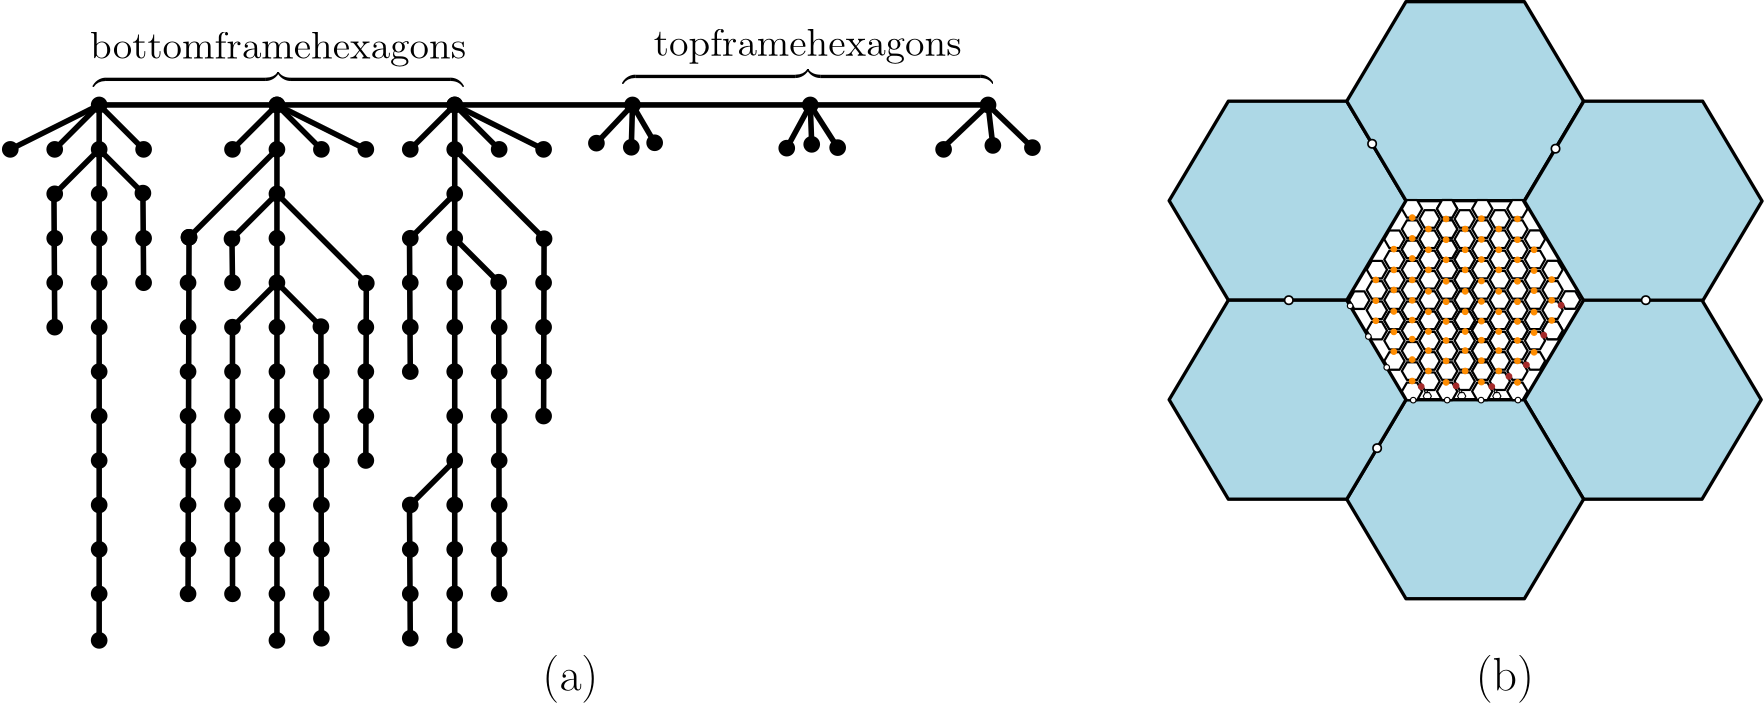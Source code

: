 <?xml version="1.0"?>
<!DOCTYPE ipe SYSTEM "ipe.dtd">
<ipe version="70107" creator="Ipe 7.2.2">
<info created="D:20160526140610" modified="D:20160618125744"/>
<ipestyle name="basic">
<symbol name="arrow/arc(spx)">
<path stroke="sym-stroke" fill="sym-stroke" pen="sym-pen">
0 0 m
-1 0.333 l
-1 -0.333 l
h
</path>
</symbol>
<symbol name="arrow/farc(spx)">
<path stroke="sym-stroke" fill="white" pen="sym-pen">
0 0 m
-1 0.333 l
-1 -0.333 l
h
</path>
</symbol>
<symbol name="arrow/ptarc(spx)">
<path stroke="sym-stroke" fill="sym-stroke" pen="sym-pen">
0 0 m
-1 0.333 l
-0.8 0 l
-1 -0.333 l
h
</path>
</symbol>
<symbol name="arrow/fptarc(spx)">
<path stroke="sym-stroke" fill="white" pen="sym-pen">
0 0 m
-1 0.333 l
-0.8 0 l
-1 -0.333 l
h
</path>
</symbol>
<symbol name="mark/circle(sx)" transformations="translations">
<path fill="sym-stroke">
0.6 0 0 0.6 0 0 e
0.4 0 0 0.4 0 0 e
</path>
</symbol>
<symbol name="mark/disk(sx)" transformations="translations">
<path fill="sym-stroke">
0.6 0 0 0.6 0 0 e
</path>
</symbol>
<symbol name="mark/fdisk(sfx)" transformations="translations">
<group>
<path fill="sym-fill">
0.5 0 0 0.5 0 0 e
</path>
<path fill="sym-stroke" fillrule="eofill">
0.6 0 0 0.6 0 0 e
0.4 0 0 0.4 0 0 e
</path>
</group>
</symbol>
<symbol name="mark/box(sx)" transformations="translations">
<path fill="sym-stroke" fillrule="eofill">
-0.6 -0.6 m
0.6 -0.6 l
0.6 0.6 l
-0.6 0.6 l
h
-0.4 -0.4 m
0.4 -0.4 l
0.4 0.4 l
-0.4 0.4 l
h
</path>
</symbol>
<symbol name="mark/square(sx)" transformations="translations">
<path fill="sym-stroke">
-0.6 -0.6 m
0.6 -0.6 l
0.6 0.6 l
-0.6 0.6 l
h
</path>
</symbol>
<symbol name="mark/fsquare(sfx)" transformations="translations">
<group>
<path fill="sym-fill">
-0.5 -0.5 m
0.5 -0.5 l
0.5 0.5 l
-0.5 0.5 l
h
</path>
<path fill="sym-stroke" fillrule="eofill">
-0.6 -0.6 m
0.6 -0.6 l
0.6 0.6 l
-0.6 0.6 l
h
-0.4 -0.4 m
0.4 -0.4 l
0.4 0.4 l
-0.4 0.4 l
h
</path>
</group>
</symbol>
<symbol name="mark/cross(sx)" transformations="translations">
<group>
<path fill="sym-stroke">
-0.43 -0.57 m
0.57 0.43 l
0.43 0.57 l
-0.57 -0.43 l
h
</path>
<path fill="sym-stroke">
-0.43 0.57 m
0.57 -0.43 l
0.43 -0.57 l
-0.57 0.43 l
h
</path>
</group>
</symbol>
<symbol name="arrow/fnormal(spx)">
<path stroke="sym-stroke" fill="white" pen="sym-pen">
0 0 m
-1 0.333 l
-1 -0.333 l
h
</path>
</symbol>
<symbol name="arrow/pointed(spx)">
<path stroke="sym-stroke" fill="sym-stroke" pen="sym-pen">
0 0 m
-1 0.333 l
-0.8 0 l
-1 -0.333 l
h
</path>
</symbol>
<symbol name="arrow/fpointed(spx)">
<path stroke="sym-stroke" fill="white" pen="sym-pen">
0 0 m
-1 0.333 l
-0.8 0 l
-1 -0.333 l
h
</path>
</symbol>
<symbol name="arrow/linear(spx)">
<path stroke="sym-stroke" pen="sym-pen">
-1 0.333 m
0 0 l
-1 -0.333 l
</path>
</symbol>
<symbol name="arrow/fdouble(spx)">
<path stroke="sym-stroke" fill="white" pen="sym-pen">
0 0 m
-1 0.333 l
-1 -0.333 l
h
-1 0 m
-2 0.333 l
-2 -0.333 l
h
</path>
</symbol>
<symbol name="arrow/double(spx)">
<path stroke="sym-stroke" fill="sym-stroke" pen="sym-pen">
0 0 m
-1 0.333 l
-1 -0.333 l
h
-1 0 m
-2 0.333 l
-2 -0.333 l
h
</path>
</symbol>
<pen name="heavier" value="0.8"/>
<pen name="fat" value="1.2"/>
<pen name="ultrafat" value="2"/>
<symbolsize name="large" value="5"/>
<symbolsize name="small" value="2"/>
<symbolsize name="tiny" value="1.1"/>
<arrowsize name="large" value="10"/>
<arrowsize name="small" value="5"/>
<arrowsize name="tiny" value="3"/>
<color name="red" value="1 0 0"/>
<color name="green" value="0 1 0"/>
<color name="blue" value="0 0 1"/>
<color name="yellow" value="1 1 0"/>
<color name="orange" value="1 0.647 0"/>
<color name="gold" value="1 0.843 0"/>
<color name="purple" value="0.627 0.125 0.941"/>
<color name="gray" value="0.745"/>
<color name="brown" value="0.647 0.165 0.165"/>
<color name="navy" value="0 0 0.502"/>
<color name="pink" value="1 0.753 0.796"/>
<color name="seagreen" value="0.18 0.545 0.341"/>
<color name="turquoise" value="0.251 0.878 0.816"/>
<color name="violet" value="0.933 0.51 0.933"/>
<color name="darkblue" value="0 0 0.545"/>
<color name="darkcyan" value="0 0.545 0.545"/>
<color name="darkgray" value="0.663"/>
<color name="darkgreen" value="0 0.392 0"/>
<color name="darkmagenta" value="0.545 0 0.545"/>
<color name="darkorange" value="1 0.549 0"/>
<color name="darkred" value="0.545 0 0"/>
<color name="lightblue" value="0.678 0.847 0.902"/>
<color name="lightcyan" value="0.878 1 1"/>
<color name="lightgray" value="0.827"/>
<color name="lightgreen" value="0.565 0.933 0.565"/>
<color name="lightyellow" value="1 1 0.878"/>
<dashstyle name="dashed" value="[4] 0"/>
<dashstyle name="dotted" value="[1 3] 0"/>
<dashstyle name="dash dotted" value="[4 2 1 2] 0"/>
<dashstyle name="dash dot dotted" value="[4 2 1 2 1 2] 0"/>
<textsize name="large" value="\large"/>
<textsize name="Large" value="\Large"/>
<textsize name="LARGE" value="\LARGE"/>
<textsize name="huge" value="\huge"/>
<textsize name="Huge" value="\Huge"/>
<textsize name="small" value="\small"/>
<textsize name="footnote" value="\footnotesize"/>
<textsize name="tiny" value="\tiny"/>
<textstyle name="center" begin="\begin{center}" end="\end{center}"/>
<textstyle name="itemize" begin="\begin{itemize}" end="\end{itemize}"/>
<textstyle name="item" begin="\begin{itemize}\item{}" end="\end{itemize}"/>
<gridsize name="4 pts" value="4"/>
<gridsize name="8 pts (~3 mm)" value="8"/>
<gridsize name="16 pts (~6 mm)" value="16"/>
<gridsize name="32 pts (~12 mm)" value="32"/>
<gridsize name="10 pts (~3.5 mm)" value="10"/>
<gridsize name="20 pts (~7 mm)" value="20"/>
<gridsize name="14 pts (~5 mm)" value="14"/>
<gridsize name="28 pts (~10 mm)" value="28"/>
<gridsize name="56 pts (~20 mm)" value="56"/>
<anglesize name="90 deg" value="90"/>
<anglesize name="60 deg" value="60"/>
<anglesize name="45 deg" value="45"/>
<anglesize name="30 deg" value="30"/>
<anglesize name="22.5 deg" value="22.5"/>
<opacity name="10%" value="0.1"/>
<opacity name="30%" value="0.3"/>
<opacity name="50%" value="0.5"/>
<opacity name="75%" value="0.75"/>
<tiling name="falling" angle="-60" step="4" width="1"/>
<tiling name="rising" angle="30" step="4" width="1"/>
</ipestyle>
<ipestyle name="bigpaper">
<layout paper="10000 6000" origin="0 0" frame="10000 6000"/>
<titlestyle pos="10 10" size="LARGE" color="title"  valign="baseline"/>
</ipestyle>
<page>
<layer name="alpha"/>
<view layers="alpha" active="alpha"/>
<path layer="alpha" stroke="black" pen="ultrafat">
4736 3392 m
5056 3392 l
</path>
<use name="mark/disk(sx)" pos="4736 3392" size="large" stroke="black"/>
<use name="mark/disk(sx)" pos="4800 3392" size="large" stroke="black"/>
<use name="mark/disk(sx)" pos="4864 3392" size="large" stroke="black"/>
<use name="mark/disk(sx)" pos="4928 3392" size="large" stroke="black"/>
<use name="mark/disk(sx)" pos="4992 3392" size="large" stroke="black"/>
<use name="mark/disk(sx)" pos="5056 3392" size="large" stroke="black"/>
<text matrix="1 0 0 1 -67.2682 -26.3824" transformations="translations" pos="4800 3424" stroke="black" type="label" width="135.477" height="22.028" depth="0" valign="baseline" size="huge">$\overbrace{\hspace{1.85in}}^{{\rm bottom frame hexagons}}$</text>
<text matrix="1 0 0 1 124.521 -25.3351" transformations="translations" pos="4800 3424" stroke="black" type="label" width="133.2" height="22.028" depth="0" valign="baseline" size="huge">$\overbrace{\hspace{1.85in}}^{{\rm top frame hexagons}}$</text>
<path stroke="black" pen="ultrafat">
4928 3392 m
4915.01 3378.24 l
</path>
<path stroke="black" pen="ultrafat">
4928 3392 m
4927.57 3376.76 l
</path>
<path stroke="black" pen="ultrafat">
4928 3392 m
4935.98 3378.38 l
</path>
<path stroke="black" pen="ultrafat">
4992 3392 m
4983.53 3376.44 l
</path>
<path stroke="black" pen="ultrafat">
4992 3392 m
4992.52 3377.81 l
</path>
<path stroke="black" pen="ultrafat">
4992 3392 m
5001.86 3376.63 l
</path>
<path stroke="black" pen="ultrafat">
5056 3392 m
5041.49 3378.21 l
5056 3392 l
5057.73 3377.42 l
</path>
<path stroke="black" pen="ultrafat">
5056 3392 m
5071.97 3376.63 l
</path>
<path stroke="black" pen="ultrafat">
4736 3392 m
4736 3199.24 l
</path>
<use name="mark/disk(sx)" pos="4736 3376" size="large" stroke="black"/>
<use name="mark/disk(sx)" pos="4736 3360" size="large" stroke="black"/>
<use name="mark/disk(sx)" pos="4736 3344" size="large" stroke="black"/>
<use name="mark/disk(sx)" pos="4736 3328" size="large" stroke="black"/>
<use name="mark/disk(sx)" pos="4736 3312" size="large" stroke="black"/>
<use name="mark/disk(sx)" pos="4736 3296" size="large" stroke="black"/>
<use name="mark/disk(sx)" pos="4736 3280" size="large" stroke="black"/>
<use name="mark/disk(sx)" pos="4736 3264" size="large" stroke="black"/>
<use name="mark/disk(sx)" pos="4736 3248" size="large" stroke="black"/>
<use name="mark/disk(sx)" pos="4736 3232" size="large" stroke="black"/>
<use name="mark/disk(sx)" pos="4736 3216" size="large" stroke="black"/>
<use name="mark/disk(sx)" pos="4736 3199.24" size="large" stroke="black"/>
<use matrix="1 0 0 1 64 0" name="mark/disk(sx)" pos="4736 3392" size="large" stroke="black"/>
<path matrix="1 0 0 1 64 0" stroke="black" pen="ultrafat">
4736 3392 m
4736 3199.24 l
</path>
<use matrix="1 0 0 1 64 0" name="mark/disk(sx)" pos="4736 3376" size="large" stroke="black"/>
<use matrix="1 0 0 1 64 0" name="mark/disk(sx)" pos="4736 3360" size="large" stroke="black"/>
<use matrix="1 0 0 1 64 0" name="mark/disk(sx)" pos="4736 3344" size="large" stroke="black"/>
<use matrix="1 0 0 1 64 0" name="mark/disk(sx)" pos="4736 3328" size="large" stroke="black"/>
<use matrix="1 0 0 1 64 0" name="mark/disk(sx)" pos="4736 3312" size="large" stroke="black"/>
<use matrix="1 0 0 1 64 0" name="mark/disk(sx)" pos="4736 3296" size="large" stroke="black"/>
<use matrix="1 0 0 1 64 0" name="mark/disk(sx)" pos="4736 3280" size="large" stroke="black"/>
<use matrix="1 0 0 1 64 0" name="mark/disk(sx)" pos="4736 3264" size="large" stroke="black"/>
<use matrix="1 0 0 1 64 0" name="mark/disk(sx)" pos="4736 3248" size="large" stroke="black"/>
<use matrix="1 0 0 1 64 0" name="mark/disk(sx)" pos="4736 3232" size="large" stroke="black"/>
<use matrix="1 0 0 1 64 0" name="mark/disk(sx)" pos="4736 3216" size="large" stroke="black"/>
<use matrix="1 0 0 1 64 0" name="mark/disk(sx)" pos="4736 3199.24" size="large" stroke="black"/>
<use matrix="1 0 0 1 128 0" name="mark/disk(sx)" pos="4736 3392" size="large" stroke="black"/>
<path matrix="1 0 0 1 128 0" stroke="black" pen="ultrafat">
4736 3392 m
4736 3199.24 l
</path>
<use matrix="1 0 0 1 128 0" name="mark/disk(sx)" pos="4736 3376" size="large" stroke="black"/>
<use matrix="1 0 0 1 128 0" name="mark/disk(sx)" pos="4736 3360" size="large" stroke="black"/>
<use matrix="1 0 0 1 128 0" name="mark/disk(sx)" pos="4736 3344" size="large" stroke="black"/>
<use matrix="1 0 0 1 128 0" name="mark/disk(sx)" pos="4736 3328" size="large" stroke="black"/>
<use matrix="1 0 0 1 128 0" name="mark/disk(sx)" pos="4736 3312" size="large" stroke="black"/>
<use matrix="1 0 0 1 128 0" name="mark/disk(sx)" pos="4736 3296" size="large" stroke="black"/>
<use matrix="1 0 0 1 128 0" name="mark/disk(sx)" pos="4736 3280" size="large" stroke="black"/>
<use matrix="1 0 0 1 128 0" name="mark/disk(sx)" pos="4736 3264" size="large" stroke="black"/>
<use matrix="1 0 0 1 128 0" name="mark/disk(sx)" pos="4736 3248" size="large" stroke="black"/>
<use matrix="1 0 0 1 128 0" name="mark/disk(sx)" pos="4736 3232" size="large" stroke="black"/>
<use matrix="1 0 0 1 128 0" name="mark/disk(sx)" pos="4736 3216" size="large" stroke="black"/>
<use matrix="1 0 0 1 128 0" name="mark/disk(sx)" pos="4736 3199.24" size="large" stroke="black"/>
<path stroke="black" pen="ultrafat">
4736 3376 m
4719.72 3359.72 l
</path>
<path stroke="black" pen="ultrafat">
4736 3376 m
4751.75 3360.25 l
</path>
<path stroke="black" pen="ultrafat">
4800 3376 m
4768.35 3344.35 l
</path>
<path stroke="black" pen="ultrafat">
4800 3360 m
4783.81 3343.81 l
</path>
<path stroke="black" pen="ultrafat">
4800 3360 m
4832.17 3327.83 l
</path>
<path stroke="black" pen="ultrafat">
4800 3328 m
4815.82 3312.18 l
</path>
<path stroke="black" pen="ultrafat">
4800 3328 m
4783.99 3311.99 l
</path>
<use name="mark/disk(sx)" pos="4915.01 3378.24" size="large" stroke="black"/>
<use name="mark/disk(sx)" pos="4927.57 3376.76" size="large" stroke="black"/>
<use name="mark/disk(sx)" pos="4935.98 3378.38" size="large" stroke="black"/>
<use name="mark/disk(sx)" pos="4983.53 3376.44" size="large" stroke="black"/>
<use name="mark/disk(sx)" pos="4992.52 3377.81" size="large" stroke="black"/>
<use name="mark/disk(sx)" pos="5001.86 3376.63" size="large" stroke="black"/>
<use name="mark/disk(sx)" pos="5040 3376" size="large" stroke="black"/>
<use name="mark/disk(sx)" pos="5057.73 3377.42" size="large" stroke="black"/>
<use name="mark/disk(sx)" pos="5071.97 3376.63" size="large" stroke="black"/>
<use name="mark/disk(sx)" pos="4832.17 3327.83" size="large" stroke="black"/>
<use name="mark/disk(sx)" pos="4783.81 3343.81" size="large" stroke="black"/>
<use name="mark/disk(sx)" pos="4768.35 3344.35" size="large" stroke="black"/>
<use name="mark/disk(sx)" pos="4783.99 3311.99" size="large" stroke="black"/>
<use name="mark/disk(sx)" pos="4815.82 3312.18" size="large" stroke="black"/>
<use name="mark/disk(sx)" pos="4751.75 3360.25" size="large" stroke="black"/>
<use name="mark/disk(sx)" pos="4720 3360" size="large" stroke="black"/>
<use name="mark/disk(sx)" pos="4768.35 3344.35" size="large" stroke="black"/>
<path stroke="black" pen="ultrafat">
4768.35 3344.35 m
4768 3216 l
</path>
<path stroke="black" pen="ultrafat">
4783.81 3343.81 m
4784 3328 l
</path>
<path stroke="black" pen="ultrafat">
4783.99 3311.99 m
4784 3216 l
</path>
<path stroke="black" pen="ultrafat">
4815.82 3312.18 m
4816 3200 l
</path>
<path stroke="black" pen="ultrafat">
4832.17 3327.83 m
4832 3264 l
</path>
<path stroke="black" pen="ultrafat">
4719.72 3359.72 m
4720 3312 l
</path>
<path stroke="black" pen="ultrafat">
4751.75 3360.25 m
4752 3328 l
</path>
<use name="mark/disk(sx)" pos="4720 3312" size="large" stroke="black"/>
<use name="mark/disk(sx)" pos="4720 3328" size="large" stroke="black"/>
<use name="mark/disk(sx)" pos="4720 3344" size="large" stroke="black"/>
<use name="mark/disk(sx)" pos="4752 3344" size="large" stroke="black"/>
<use name="mark/disk(sx)" pos="4752 3328" size="large" stroke="black"/>
<use name="mark/disk(sx)" pos="4768 3328" size="large" stroke="black"/>
<use name="mark/disk(sx)" pos="4768 3312" size="large" stroke="black"/>
<use name="mark/disk(sx)" pos="4768 3296" size="large" stroke="black"/>
<use name="mark/disk(sx)" pos="4768 3264" size="large" stroke="black"/>
<use name="mark/disk(sx)" pos="4768 3280" size="large" stroke="black"/>
<use name="mark/disk(sx)" pos="4768 3248" size="large" stroke="black"/>
<use name="mark/disk(sx)" pos="4768 3232" size="large" stroke="black"/>
<use name="mark/disk(sx)" pos="4768 3216" size="large" stroke="black"/>
<use name="mark/disk(sx)" pos="4816 3200" size="large" stroke="black"/>
<use name="mark/disk(sx)" pos="4816 3216" size="large" stroke="black"/>
<use name="mark/disk(sx)" pos="4816 3232" size="large" stroke="black"/>
<use name="mark/disk(sx)" pos="4816 3248" size="large" stroke="black"/>
<use name="mark/disk(sx)" pos="4816 3264" size="large" stroke="black"/>
<use name="mark/disk(sx)" pos="4816 3280" size="large" stroke="black"/>
<use name="mark/disk(sx)" pos="4816 3296" size="large" stroke="black"/>
<use name="mark/disk(sx)" pos="4784 3296" size="large" stroke="black"/>
<use name="mark/disk(sx)" pos="4784 3280" size="large" stroke="black"/>
<use name="mark/disk(sx)" pos="4784 3264" size="large" stroke="black"/>
<use name="mark/disk(sx)" pos="4784 3232" size="large" stroke="black"/>
<use name="mark/disk(sx)" pos="4784 3328" size="large" stroke="black"/>
<use name="mark/disk(sx)" pos="4832 3264" size="large" stroke="black"/>
<use name="mark/disk(sx)" pos="4832 3280" size="large" stroke="black"/>
<use name="mark/disk(sx)" pos="4832 3296" size="large" stroke="black"/>
<use name="mark/disk(sx)" pos="4832 3312" size="large" stroke="black"/>
<use name="mark/disk(sx)" pos="4784 3248" size="large" stroke="black"/>
<use name="mark/disk(sx)" pos="4784 3216" size="large" stroke="black"/>
<group matrix="1.29457 0 0 1.25625 5054.32 2735.26">
<path matrix="0.751266 0 0 0.751266 -29.5519 161.025" stroke="black" fill="lightblue" pen="fat">
195.756 445 m
173.842 482.957 l
130.012 482.957 l
108.098 445 l
130.012 407.043 l
173.842 407.043 l
h
</path>
<path matrix="0.751266 0 0 0.751266 19.8393 189.541" stroke="black" fill="lightblue" pen="fat">
195.756 445 m
173.842 482.957 l
130.012 482.957 l
108.098 445 l
130.012 407.043 l
173.842 407.043 l
h
</path>
<path matrix="0.753975 0 0 0.753975 68.9377 159.717" stroke="black" fill="lightblue" pen="fat">
195.756 445 m
173.842 482.957 l
130.012 482.957 l
108.098 445 l
130.012 407.043 l
173.842 407.043 l
h
</path>
<path matrix="0.751266 0 0 0.751266 69.2306 103.993" stroke="black" fill="lightblue" pen="fat">
195.756 445 m
173.842 482.957 l
130.012 482.957 l
108.098 445 l
130.012 407.043 l
173.842 407.043 l
h
</path>
<path matrix="0.751266 0 0 0.751266 19.8393 75.4777" stroke="black" fill="lightblue" pen="fat">
195.756 445 m
173.842 482.957 l
130.012 482.957 l
108.098 445 l
130.012 407.043 l
173.842 407.043 l
h
</path>
<path matrix="0.751266 0 0 0.751266 -29.5519 103.993" stroke="black" fill="lightblue" pen="fat">
195.756 445 m
173.842 482.957 l
130.012 482.957 l
108.098 445 l
130.012 407.043 l
173.842 407.043 l
h
</path>
</group>
<path matrix="0.0833786 0 0 0.0833786 5176.98 3284.62" stroke="black" fill="white" pen="heavier">
195.756 445 m
173.842 482.957 l
130.012 482.957 l
108.098 445 l
130.012 407.043 l
173.842 407.043 l
h
</path>
<path matrix="0.0833786 0 0 0.0833786 5183.31 3288.28" stroke="black" fill="white" pen="heavier">
195.756 445 m
173.842 482.957 l
130.012 482.957 l
108.098 445 l
130.012 407.043 l
173.842 407.043 l
h
</path>
<path matrix="0.0833786 0 0 0.0833786 5183.31 3280.98" stroke="black" fill="white" pen="heavier">
195.756 445 m
173.842 482.957 l
130.012 482.957 l
108.098 445 l
130.012 407.043 l
173.842 407.043 l
h
</path>
<path matrix="0.0833786 0 0 0.0833786 5183.31 3295.59" stroke="black" fill="white" pen="heavier">
195.756 445 m
173.842 482.957 l
130.012 482.957 l
108.098 445 l
130.012 407.043 l
173.842 407.043 l
h
</path>
<path matrix="0.0833786 0 0 0.0833786 5189.63 3284.63" stroke="black" fill="white" pen="heavier">
195.756 445 m
173.842 482.957 l
130.012 482.957 l
108.098 445 l
130.012 407.043 l
173.842 407.043 l
h
</path>
<path matrix="0.0833786 0 0 0.0833786 5189.63 3277.33" stroke="black" fill="white" pen="heavier">
195.756 445 m
173.842 482.957 l
130.012 482.957 l
108.098 445 l
130.012 407.043 l
173.842 407.043 l
h
</path>
<path matrix="0.0833786 0 0 0.0833786 5189.63 3299.24" stroke="black" fill="white" pen="heavier">
195.756 445 m
173.842 482.957 l
130.012 482.957 l
108.098 445 l
130.012 407.043 l
173.842 407.043 l
h
</path>
<path matrix="0.0833786 0 0 0.0833786 5189.63 3291.94" stroke="black" fill="white" pen="heavier">
195.756 445 m
173.842 482.957 l
130.012 482.957 l
108.098 445 l
130.012 407.043 l
173.842 407.043 l
h
</path>
<path matrix="0.0833786 0 0 0.0833786 5195.95 3288.28" stroke="black" fill="white" pen="heavier">
195.756 445 m
173.842 482.957 l
130.012 482.957 l
108.098 445 l
130.012 407.043 l
173.842 407.043 l
h
</path>
<path matrix="0.0833786 0 0 0.0833786 5195.95 3280.98" stroke="black" fill="white" pen="heavier">
195.756 445 m
173.842 482.957 l
130.012 482.957 l
108.098 445 l
130.012 407.043 l
173.842 407.043 l
h
</path>
<path matrix="0.0833786 0 0 0.0833786 5195.95 3302.89" stroke="black" fill="white" pen="heavier">
195.756 445 m
173.842 482.957 l
130.012 482.957 l
108.098 445 l
130.012 407.043 l
173.842 407.043 l
h
</path>
<path matrix="0.0833786 0 0 0.0833786 5195.95 3295.59" stroke="black" fill="white" pen="heavier">
195.756 445 m
173.842 482.957 l
130.012 482.957 l
108.098 445 l
130.012 407.043 l
173.842 407.043 l
h
</path>
<path matrix="0.0833786 0 0 0.0833786 5202.29 3291.95" stroke="black" fill="white" pen="heavier">
195.756 445 m
173.842 482.957 l
130.012 482.957 l
108.098 445 l
130.012 407.043 l
173.842 407.043 l
h
</path>
<path matrix="0.0833786 0 0 0.0833786 5202.29 3284.65" stroke="black" fill="white" pen="heavier">
195.756 445 m
173.842 482.957 l
130.012 482.957 l
108.098 445 l
130.012 407.043 l
173.842 407.043 l
h
</path>
<path matrix="0.0833786 0 0 0.0833786 5202.29 3299.25" stroke="black" fill="white" pen="heavier">
195.756 445 m
173.842 482.957 l
130.012 482.957 l
108.098 445 l
130.012 407.043 l
173.842 407.043 l
h
</path>
<path matrix="0.0833786 0 0 0.0833786 5202.29 3277.35" stroke="black" fill="white" pen="heavier">
195.756 445 m
173.842 482.957 l
130.012 482.957 l
108.098 445 l
130.012 407.043 l
173.842 407.043 l
h
</path>
<path matrix="0.0833786 0 0 0.0833786 5208.61 3288.3" stroke="black" fill="white" pen="heavier">
195.756 445 m
173.842 482.957 l
130.012 482.957 l
108.098 445 l
130.012 407.043 l
173.842 407.043 l
h
</path>
<path matrix="0.0833786 0 0 0.0833786 5208.61 3281" stroke="black" fill="white" pen="heavier">
195.756 445 m
173.842 482.957 l
130.012 482.957 l
108.098 445 l
130.012 407.043 l
173.842 407.043 l
h
</path>
<path matrix="0.0833786 0 0 0.0833786 5208.61 3302.9" stroke="black" fill="white" pen="heavier">
195.756 445 m
173.842 482.957 l
130.012 482.957 l
108.098 445 l
130.012 407.043 l
173.842 407.043 l
h
</path>
<path matrix="0.0833786 0 0 0.0833786 5208.61 3295.6" stroke="black" fill="white" pen="heavier">
195.756 445 m
173.842 482.957 l
130.012 482.957 l
108.098 445 l
130.012 407.043 l
173.842 407.043 l
h
</path>
<path matrix="0.0833786 0 0 0.0833786 5214.93 3291.95" stroke="black" fill="white" pen="heavier">
195.756 445 m
173.842 482.957 l
130.012 482.957 l
108.098 445 l
130.012 407.043 l
173.842 407.043 l
h
</path>
<path matrix="0.0833786 0 0 0.0833786 5214.93 3284.65" stroke="black" fill="white" pen="heavier">
195.756 445 m
173.842 482.957 l
130.012 482.957 l
108.098 445 l
130.012 407.043 l
173.842 407.043 l
h
</path>
<path matrix="0.0833786 0 0 0.0833786 5214.93 3299.25" stroke="black" fill="white" pen="heavier">
195.756 445 m
173.842 482.957 l
130.012 482.957 l
108.098 445 l
130.012 407.043 l
173.842 407.043 l
h
</path>
<path matrix="0.0833786 0 0 0.0833786 5214.93 3277.35" stroke="black" fill="white" pen="heavier">
195.756 445 m
173.842 482.957 l
130.012 482.957 l
108.098 445 l
130.012 407.043 l
173.842 407.043 l
h
</path>
<path matrix="0.0833787 0 0 0.0833787 5214.93 3284.65" stroke="black" fill="white" pen="heavier">
195.756 445 m
173.842 482.957 l
130.012 482.957 l
108.098 445 l
130.012 407.043 l
173.842 407.043 l
h
</path>
<path matrix="0.0833787 0 0 0.0833787 5214.93 3277.35" stroke="black" fill="white" pen="heavier">
195.756 445 m
173.842 482.957 l
130.012 482.957 l
108.098 445 l
130.012 407.043 l
173.842 407.043 l
h
</path>
<path matrix="0.0833787 0 0 0.0833787 5214.93 3299.25" stroke="black" fill="white" pen="heavier">
195.756 445 m
173.842 482.957 l
130.012 482.957 l
108.098 445 l
130.012 407.043 l
173.842 407.043 l
h
</path>
<path matrix="0.0833787 0 0 0.0833787 5214.93 3291.95" stroke="black" fill="white" pen="heavier">
195.756 445 m
173.842 482.957 l
130.012 482.957 l
108.098 445 l
130.012 407.043 l
173.842 407.043 l
h
</path>
<path matrix="0.0833787 0 0 0.0833787 5221.25 3288.3" stroke="black" fill="white" pen="heavier">
195.756 445 m
173.842 482.957 l
130.012 482.957 l
108.098 445 l
130.012 407.043 l
173.842 407.043 l
h
</path>
<path matrix="0.0833787 0 0 0.0833787 5221.25 3281" stroke="black" fill="white" pen="heavier">
195.756 445 m
173.842 482.957 l
130.012 482.957 l
108.098 445 l
130.012 407.043 l
173.842 407.043 l
h
</path>
<path matrix="0.0833787 0 0 0.0833787 5221.25 3295.6" stroke="black" fill="white" pen="heavier">
195.756 445 m
173.842 482.957 l
130.012 482.957 l
108.098 445 l
130.012 407.043 l
173.842 407.043 l
h
</path>
<path matrix="0.0833787 0 0 0.0833787 5221.25 3273.69" stroke="black" fill="white" pen="heavier">
195.756 445 m
173.842 482.957 l
130.012 482.957 l
108.098 445 l
130.012 407.043 l
173.842 407.043 l
h
</path>
<path matrix="0.0833787 0 0 0.0833787 5227.59 3284.66" stroke="black" fill="white" pen="heavier">
195.756 445 m
173.842 482.957 l
130.012 482.957 l
108.098 445 l
130.012 407.043 l
173.842 407.043 l
h
</path>
<path matrix="0.0833787 0 0 0.0833787 5227.59 3277.36" stroke="black" fill="white" pen="heavier">
195.756 445 m
173.842 482.957 l
130.012 482.957 l
108.098 445 l
130.012 407.043 l
173.842 407.043 l
h
</path>
<path matrix="0.0833787 0 0 0.0833787 5227.59 3299.26" stroke="black" fill="white" pen="heavier">
195.756 445 m
173.842 482.957 l
130.012 482.957 l
108.098 445 l
130.012 407.043 l
173.842 407.043 l
h
</path>
<path matrix="0.0833787 0 0 0.0833787 5227.59 3291.96" stroke="black" fill="white" pen="heavier">
195.756 445 m
173.842 482.957 l
130.012 482.957 l
108.098 445 l
130.012 407.043 l
173.842 407.043 l
h
</path>
<path matrix="0.0833787 0 0 0.0833787 5233.91 3281.01" stroke="black" fill="white" pen="heavier">
195.756 445 m
173.842 482.957 l
130.012 482.957 l
108.098 445 l
130.012 407.043 l
173.842 407.043 l
h
</path>
<path matrix="0.0833787 0 0 0.0833787 5233.91 3273.71" stroke="black" fill="white" pen="heavier">
195.756 445 m
173.842 482.957 l
130.012 482.957 l
108.098 445 l
130.012 407.043 l
173.842 407.043 l
h
</path>
<path matrix="0.0833787 0 0 0.0833787 5233.91 3295.61" stroke="black" fill="white" pen="heavier">
195.756 445 m
173.842 482.957 l
130.012 482.957 l
108.098 445 l
130.012 407.043 l
173.842 407.043 l
h
</path>
<path matrix="0.0833787 0 0 0.0833787 5233.91 3288.31" stroke="black" fill="white" pen="heavier">
195.756 445 m
173.842 482.957 l
130.012 482.957 l
108.098 445 l
130.012 407.043 l
173.842 407.043 l
h
</path>
<path matrix="0.0833787 0 0 0.0833787 5240.23 3284.66" stroke="black" fill="white" pen="heavier">
195.756 445 m
173.842 482.957 l
130.012 482.957 l
108.098 445 l
130.012 407.043 l
173.842 407.043 l
h
</path>
<path matrix="0.0833787 0 0 0.0833787 5240.23 3277.36" stroke="black" fill="white" pen="heavier">
195.756 445 m
173.842 482.957 l
130.012 482.957 l
108.098 445 l
130.012 407.043 l
173.842 407.043 l
h
</path>
<path matrix="0.0833787 0 0 0.0833787 5240.23 3299.26" stroke="black" fill="white" pen="heavier">
195.756 445 m
173.842 482.957 l
130.012 482.957 l
108.098 445 l
130.012 407.043 l
173.842 407.043 l
h
</path>
<path matrix="0.0833787 0 0 0.0833787 5240.23 3291.96" stroke="black" fill="white" pen="heavier">
195.756 445 m
173.842 482.957 l
130.012 482.957 l
108.098 445 l
130.012 407.043 l
173.842 407.043 l
h
</path>
<path matrix="0.0833787 0 0 0.0833787 5246.56 3288.32" stroke="black" fill="white" pen="heavier">
195.756 445 m
173.842 482.957 l
130.012 482.957 l
108.098 445 l
130.012 407.043 l
173.842 407.043 l
h
</path>
<path matrix="0.0833787 0 0 0.0833787 5246.56 3281.02" stroke="black" fill="white" pen="heavier">
195.756 445 m
173.842 482.957 l
130.012 482.957 l
108.098 445 l
130.012 407.043 l
173.842 407.043 l
h
</path>
<path matrix="0.0833787 0 0 0.0833787 5246.56 3295.62" stroke="black" fill="white" pen="heavier">
195.756 445 m
173.842 482.957 l
130.012 482.957 l
108.098 445 l
130.012 407.043 l
173.842 407.043 l
h
</path>
<path matrix="0.0833787 0 0 0.0833787 5246.56 3273.72" stroke="black" fill="white" pen="heavier">
195.756 445 m
173.842 482.957 l
130.012 482.957 l
108.098 445 l
130.012 407.043 l
173.842 407.043 l
h
</path>
<path matrix="0.0833787 0 0 0.0833787 5252.89 3284.67" stroke="black" fill="white" pen="heavier">
195.756 445 m
173.842 482.957 l
130.012 482.957 l
108.098 445 l
130.012 407.043 l
173.842 407.043 l
h
</path>
<path matrix="0.0833787 0 0 0.0833787 5183.3 3273.67" stroke="black" fill="white" pen="heavier">
195.756 445 m
173.842 482.957 l
130.012 482.957 l
108.098 445 l
130.012 407.043 l
173.842 407.043 l
h
</path>
<path matrix="0.0833787 0 0 0.0833787 5189.63 3262.73" stroke="black" fill="white" pen="heavier">
195.756 445 m
173.842 482.957 l
130.012 482.957 l
108.098 445 l
130.012 407.043 l
173.842 407.043 l
h
</path>
<path matrix="0.0833787 0 0 0.0833787 5189.63 3277.33" stroke="black" fill="white" pen="heavier">
195.756 445 m
173.842 482.957 l
130.012 482.957 l
108.098 445 l
130.012 407.043 l
173.842 407.043 l
h
</path>
<path matrix="0.0833787 0 0 0.0833787 5189.63 3270.03" stroke="black" fill="white" pen="heavier">
195.756 445 m
173.842 482.957 l
130.012 482.957 l
108.098 445 l
130.012 407.043 l
173.842 407.043 l
h
</path>
<path matrix="0.0833787 0 0 0.0833787 5195.95 3259.08" stroke="black" fill="white" pen="heavier">
195.756 445 m
173.842 482.957 l
130.012 482.957 l
108.098 445 l
130.012 407.043 l
173.842 407.043 l
h
</path>
<path matrix="0.0833787 0 0 0.0833787 5195.95 3251.78" stroke="black" fill="white" pen="heavier">
195.756 445 m
173.842 482.957 l
130.012 482.957 l
108.098 445 l
130.012 407.043 l
173.842 407.043 l
h
</path>
<path matrix="0.0833787 0 0 0.0833787 5195.95 3273.68" stroke="black" fill="white" pen="heavier">
195.756 445 m
173.842 482.957 l
130.012 482.957 l
108.098 445 l
130.012 407.043 l
173.842 407.043 l
h
</path>
<path matrix="0.0833787 0 0 0.0833787 5195.95 3266.38" stroke="black" fill="white" pen="heavier">
195.756 445 m
173.842 482.957 l
130.012 482.957 l
108.098 445 l
130.012 407.043 l
173.842 407.043 l
h
</path>
<path matrix="0.0833787 0 0 0.0833787 5202.28 3262.73" stroke="black" fill="white" pen="heavier">
195.756 445 m
173.842 482.957 l
130.012 482.957 l
108.098 445 l
130.012 407.043 l
173.842 407.043 l
h
</path>
<path matrix="0.0833787 0 0 0.0833787 5202.28 3255.43" stroke="black" fill="white" pen="heavier">
195.756 445 m
173.842 482.957 l
130.012 482.957 l
108.098 445 l
130.012 407.043 l
173.842 407.043 l
h
</path>
<path matrix="0.0833787 0 0 0.0833787 5202.28 3277.33" stroke="black" fill="white" pen="heavier">
195.756 445 m
173.842 482.957 l
130.012 482.957 l
108.098 445 l
130.012 407.043 l
173.842 407.043 l
h
</path>
<path matrix="0.0833787 0 0 0.0833787 5202.28 3270.03" stroke="black" fill="white" pen="heavier">
195.756 445 m
173.842 482.957 l
130.012 482.957 l
108.098 445 l
130.012 407.043 l
173.842 407.043 l
h
</path>
<path matrix="0.0833787 0 0 0.0833787 5208.61 3266.39" stroke="black" fill="white" pen="heavier">
195.756 445 m
173.842 482.957 l
130.012 482.957 l
108.098 445 l
130.012 407.043 l
173.842 407.043 l
h
</path>
<path matrix="0.0833787 0 0 0.0833787 5208.61 3259.09" stroke="black" fill="white" pen="heavier">
195.756 445 m
173.842 482.957 l
130.012 482.957 l
108.098 445 l
130.012 407.043 l
173.842 407.043 l
h
</path>
<path matrix="0.0833787 0 0 0.0833787 5208.61 3273.7" stroke="black" fill="white" pen="heavier">
195.756 445 m
173.842 482.957 l
130.012 482.957 l
108.098 445 l
130.012 407.043 l
173.842 407.043 l
h
</path>
<path matrix="0.0833787 0 0 0.0833787 5208.61 3251.79" stroke="black" fill="white" pen="heavier">
195.756 445 m
173.842 482.957 l
130.012 482.957 l
108.098 445 l
130.012 407.043 l
173.842 407.043 l
h
</path>
<path matrix="0.0833787 0 0 0.0833787 5214.93 3262.74" stroke="black" fill="white" pen="heavier">
195.756 445 m
173.842 482.957 l
130.012 482.957 l
108.098 445 l
130.012 407.043 l
173.842 407.043 l
h
</path>
<path matrix="0.0833787 0 0 0.0833787 5214.93 3255.44" stroke="black" fill="white" pen="heavier">
195.756 445 m
173.842 482.957 l
130.012 482.957 l
108.098 445 l
130.012 407.043 l
173.842 407.043 l
h
</path>
<path matrix="0.0833787 0 0 0.0833787 5214.93 3277.35" stroke="black" fill="white" pen="heavier">
195.756 445 m
173.842 482.957 l
130.012 482.957 l
108.098 445 l
130.012 407.043 l
173.842 407.043 l
h
</path>
<path matrix="0.0833787 0 0 0.0833787 5214.93 3270.04" stroke="black" fill="white" pen="heavier">
195.756 445 m
173.842 482.957 l
130.012 482.957 l
108.098 445 l
130.012 407.043 l
173.842 407.043 l
h
</path>
<path matrix="0.0833787 0 0 0.0833787 5221.25 3266.39" stroke="black" fill="white" pen="heavier">
195.756 445 m
173.842 482.957 l
130.012 482.957 l
108.098 445 l
130.012 407.043 l
173.842 407.043 l
h
</path>
<path matrix="0.0833787 0 0 0.0833787 5221.25 3259.09" stroke="black" fill="white" pen="heavier">
195.756 445 m
173.842 482.957 l
130.012 482.957 l
108.098 445 l
130.012 407.043 l
173.842 407.043 l
h
</path>
<path matrix="0.0833787 0 0 0.0833787 5221.25 3273.7" stroke="black" fill="white" pen="heavier">
195.756 445 m
173.842 482.957 l
130.012 482.957 l
108.098 445 l
130.012 407.043 l
173.842 407.043 l
h
</path>
<path matrix="0.0833787 0 0 0.0833787 5221.25 3259.09" stroke="black" fill="white" pen="heavier">
195.756 445 m
173.842 482.957 l
130.012 482.957 l
108.098 445 l
130.012 407.043 l
173.842 407.043 l
h
</path>
<path matrix="0.0833787 0 0 0.0833787 5221.25 3251.79" stroke="black" fill="white" pen="heavier">
195.756 445 m
173.842 482.957 l
130.012 482.957 l
108.098 445 l
130.012 407.043 l
173.842 407.043 l
h
</path>
<path matrix="0.0833787 0 0 0.0833787 5221.25 3273.7" stroke="black" fill="white" pen="heavier">
195.756 445 m
173.842 482.957 l
130.012 482.957 l
108.098 445 l
130.012 407.043 l
173.842 407.043 l
h
</path>
<path matrix="0.0833787 0 0 0.0833787 5221.25 3266.39" stroke="black" fill="white" pen="heavier">
195.756 445 m
173.842 482.957 l
130.012 482.957 l
108.098 445 l
130.012 407.043 l
173.842 407.043 l
h
</path>
<path matrix="0.0833787 0 0 0.0833787 5227.58 3262.74" stroke="black" fill="white" pen="heavier">
195.756 445 m
173.842 482.957 l
130.012 482.957 l
108.098 445 l
130.012 407.043 l
173.842 407.043 l
h
</path>
<path matrix="0.0833787 0 0 0.0833787 5227.58 3255.44" stroke="black" fill="white" pen="heavier">
195.756 445 m
173.842 482.957 l
130.012 482.957 l
108.098 445 l
130.012 407.043 l
173.842 407.043 l
h
</path>
<path matrix="0.0833787 0 0 0.0833787 5227.58 3270.04" stroke="black" fill="white" pen="heavier">
195.756 445 m
173.842 482.957 l
130.012 482.957 l
108.098 445 l
130.012 407.043 l
173.842 407.043 l
h
</path>
<path matrix="0.0833787 0 0 0.0833787 5233.91 3259.1" stroke="black" fill="white" pen="heavier">
195.756 445 m
173.842 482.957 l
130.012 482.957 l
108.098 445 l
130.012 407.043 l
173.842 407.043 l
h
</path>
<path matrix="0.0833787 0 0 0.0833787 5233.91 3251.8" stroke="black" fill="white" pen="heavier">
195.756 445 m
173.842 482.957 l
130.012 482.957 l
108.098 445 l
130.012 407.043 l
173.842 407.043 l
h
</path>
<path matrix="0.0833787 0 0 0.0833787 5233.91 3273.71" stroke="black" fill="white" pen="heavier">
195.756 445 m
173.842 482.957 l
130.012 482.957 l
108.098 445 l
130.012 407.043 l
173.842 407.043 l
h
</path>
<path matrix="0.0833787 0 0 0.0833787 5233.91 3266.4" stroke="black" fill="white" pen="heavier">
195.756 445 m
173.842 482.957 l
130.012 482.957 l
108.098 445 l
130.012 407.043 l
173.842 407.043 l
h
</path>
<path matrix="0.0833787 0 0 0.0833787 5240.23 3270.06" stroke="black" fill="white" pen="heavier">
195.756 445 m
173.842 482.957 l
130.012 482.957 l
108.098 445 l
130.012 407.043 l
173.842 407.043 l
h
</path>
<path matrix="0.0833787 0 0 0.0833787 5240.23 3262.75" stroke="black" fill="white" pen="heavier">
195.756 445 m
173.842 482.957 l
130.012 482.957 l
108.098 445 l
130.012 407.043 l
173.842 407.043 l
h
</path>
<path matrix="0.0833787 0 0 0.0833787 5246.56 3273.71" stroke="black" fill="white" pen="heavier">
195.756 445 m
173.842 482.957 l
130.012 482.957 l
108.098 445 l
130.012 407.043 l
173.842 407.043 l
h
</path>
<path matrix="0.0833786 0 0 0.0833786 5189.62 3306.53" stroke="black" fill="white" pen="heavier">
195.756 445 m
173.842 482.957 l
130.012 482.957 l
108.098 445 l
130.012 407.043 l
173.842 407.043 l
h
</path>
<path matrix="0.0833786 0 0 0.0833786 5195.95 3310.19" stroke="black" fill="white" pen="heavier">
195.756 445 m
173.842 482.957 l
130.012 482.957 l
108.098 445 l
130.012 407.043 l
173.842 407.043 l
h
</path>
<path matrix="0.0833786 0 0 0.0833786 5195.95 3302.89" stroke="black" fill="white" pen="heavier">
195.756 445 m
173.842 482.957 l
130.012 482.957 l
108.098 445 l
130.012 407.043 l
173.842 407.043 l
h
</path>
<path matrix="0.0833786 0 0 0.0833786 5195.95 3317.49" stroke="black" fill="white" pen="heavier">
195.756 445 m
173.842 482.957 l
130.012 482.957 l
108.098 445 l
130.012 407.043 l
173.842 407.043 l
h
</path>
<path matrix="0.0833786 0 0 0.0833786 5202.28 3306.54" stroke="black" fill="white" pen="heavier">
195.756 445 m
173.842 482.957 l
130.012 482.957 l
108.098 445 l
130.012 407.043 l
173.842 407.043 l
h
</path>
<path matrix="0.0833786 0 0 0.0833786 5202.28 3313.84" stroke="black" fill="white" pen="heavier">
195.756 445 m
173.842 482.957 l
130.012 482.957 l
108.098 445 l
130.012 407.043 l
173.842 407.043 l
h
</path>
<path matrix="0.0833786 0 0 0.0833786 5208.6 3310.19" stroke="black" fill="white" pen="heavier">
195.756 445 m
173.842 482.957 l
130.012 482.957 l
108.098 445 l
130.012 407.043 l
173.842 407.043 l
h
</path>
<path matrix="0.0833786 0 0 0.0833786 5208.6 3302.89" stroke="black" fill="white" pen="heavier">
195.756 445 m
173.842 482.957 l
130.012 482.957 l
108.098 445 l
130.012 407.043 l
173.842 407.043 l
h
</path>
<path matrix="0.0833786 0 0 0.0833786 5208.6 3317.49" stroke="black" fill="white" pen="heavier">
195.756 445 m
173.842 482.957 l
130.012 482.957 l
108.098 445 l
130.012 407.043 l
173.842 407.043 l
h
</path>
<path matrix="0.0833787 0 0 0.0833787 5208.6 3302.89" stroke="black" fill="white" pen="heavier">
195.756 445 m
173.842 482.957 l
130.012 482.957 l
108.098 445 l
130.012 407.043 l
173.842 407.043 l
h
</path>
<path matrix="0.0833787 0 0 0.0833787 5208.6 3317.49" stroke="black" fill="white" pen="heavier">
195.756 445 m
173.842 482.957 l
130.012 482.957 l
108.098 445 l
130.012 407.043 l
173.842 407.043 l
h
</path>
<path matrix="0.0833787 0 0 0.0833787 5208.6 3310.19" stroke="black" fill="white" pen="heavier">
195.756 445 m
173.842 482.957 l
130.012 482.957 l
108.098 445 l
130.012 407.043 l
173.842 407.043 l
h
</path>
<path matrix="0.0833787 0 0 0.0833787 5214.93 3306.54" stroke="black" fill="white" pen="heavier">
195.756 445 m
173.842 482.957 l
130.012 482.957 l
108.098 445 l
130.012 407.043 l
173.842 407.043 l
h
</path>
<path matrix="0.0833787 0 0 0.0833787 5214.93 3313.84" stroke="black" fill="white" pen="heavier">
195.756 445 m
173.842 482.957 l
130.012 482.957 l
108.098 445 l
130.012 407.043 l
173.842 407.043 l
h
</path>
<path matrix="0.0833787 0 0 0.0833787 5221.25 3302.9" stroke="black" fill="white" pen="heavier">
195.756 445 m
173.842 482.957 l
130.012 482.957 l
108.098 445 l
130.012 407.043 l
173.842 407.043 l
h
</path>
<path matrix="0.0833787 0 0 0.0833787 5221.25 3317.5" stroke="black" fill="white" pen="heavier">
195.756 445 m
173.842 482.957 l
130.012 482.957 l
108.098 445 l
130.012 407.043 l
173.842 407.043 l
h
</path>
<path matrix="0.0833787 0 0 0.0833787 5221.25 3310.2" stroke="black" fill="white" pen="heavier">
195.756 445 m
173.842 482.957 l
130.012 482.957 l
108.098 445 l
130.012 407.043 l
173.842 407.043 l
h
</path>
<path matrix="0.0833787 0 0 0.0833787 5227.58 3313.85" stroke="black" fill="white" pen="heavier">
195.756 445 m
173.842 482.957 l
130.012 482.957 l
108.098 445 l
130.012 407.043 l
173.842 407.043 l
h
</path>
<path matrix="0.0833787 0 0 0.0833787 5227.58 3306.55" stroke="black" fill="white" pen="heavier">
195.756 445 m
173.842 482.957 l
130.012 482.957 l
108.098 445 l
130.012 407.043 l
173.842 407.043 l
h
</path>
<path matrix="0.0833787 0 0 0.0833787 5233.9 3302.9" stroke="black" fill="white" pen="heavier">
195.756 445 m
173.842 482.957 l
130.012 482.957 l
108.098 445 l
130.012 407.043 l
173.842 407.043 l
h
</path>
<path matrix="0.0833787 0 0 0.0833787 5233.9 3317.5" stroke="black" fill="white" pen="heavier">
195.756 445 m
173.842 482.957 l
130.012 482.957 l
108.098 445 l
130.012 407.043 l
173.842 407.043 l
h
</path>
<path matrix="0.0833787 0 0 0.0833787 5233.9 3310.2" stroke="black" fill="white" pen="heavier">
195.756 445 m
173.842 482.957 l
130.012 482.957 l
108.098 445 l
130.012 407.043 l
173.842 407.043 l
h
</path>
<path matrix="0.0833787 0 0 0.0833787 5240.23 3306.56" stroke="black" fill="white" pen="heavier">
195.756 445 m
173.842 482.957 l
130.012 482.957 l
108.098 445 l
130.012 407.043 l
173.842 407.043 l
h
</path>
<use matrix="0.90293 0 0 0.90293 5102.35 2889.97" name="mark/fdisk(sfx)" pos="68.5731 478.15" size="normal" stroke="black" fill="white"/>
<use matrix="0.90293 0 0 0.90293 5102.35 2889.97" name="mark/fdisk(sfx)" pos="101.791 540.511" size="normal" stroke="black" fill="white"/>
<use matrix="0.90293 0 0 0.90293 5102.35 2889.97" name="mark/fdisk(sfx)" pos="210.908 478.15" size="normal" stroke="black" fill="white"/>
<use matrix="0.90293 0 0 0.90293 5102.35 2889.97" name="mark/fdisk(sfx)" pos="103.796 419.16" size="normal" stroke="black" fill="white"/>
<use matrix="0.90293 0 0 0.90293 5102.35 2889.97" name="mark/fdisk(sfx)" pos="118.18 438.293" size="small" stroke="black" fill="white"/>
<use matrix="0.90293 0 0 0.90293 5102.35 2889.97" name="mark/fdisk(sfx)" pos="131.712 438.307" size="small" stroke="black" fill="white"/>
<use matrix="0.90293 0 0 0.90293 5102.35 2889.97" name="mark/fdisk(sfx)" pos="145.243 438.307" size="small" stroke="black" fill="white"/>
<use matrix="0.90293 0 0 0.90293 5102.35 2889.97" name="mark/fdisk(sfx)" pos="159.941 438.321" size="small" stroke="black" fill="white"/>
<use matrix="0.90293 0 0 0.90293 5102.35 2889.97" name="mark/fdisk(sfx)" pos="107.621 451.363" size="small" stroke="black" fill="white"/>
<use matrix="0.90293 0 0 0.90293 5102.35 2889.97" name="mark/fdisk(sfx)" pos="100.297 463.673" size="small" stroke="black" fill="white"/>
<use matrix="0.90293 0 0 0.90293 5102.44 2889.82" name="mark/fdisk(sfx)" pos="92.9313 476.054" size="small" stroke="black" fill="white"/>
<use matrix="0.90293 0 0 0.90293 5102.72 2889.97" name="mark/fdisk(sfx)" pos="117.356 445.919" size="small" stroke="darkorange" fill="darkorange"/>
<use matrix="0.90293 0 0 0.90293 5102.72 2889.97" name="mark/fdisk(sfx)" pos="117.356 454.478" size="small" stroke="darkorange" fill="darkorange"/>
<use matrix="0.90293 0 0 0.90293 5102.6 2889.97" name="mark/fdisk(sfx)" pos="117.494 462.623" size="small" stroke="darkorange" fill="darkorange"/>
<use matrix="0.90293 0 0 0.90293 5102.72 2889.97" name="mark/fdisk(sfx)" pos="117.356 478.084" size="small" stroke="darkorange" fill="darkorange"/>
<use matrix="0.90293 0 0 0.90293 5102.72 2889.97" name="mark/fdisk(sfx)" pos="117.356 470.216" size="small" stroke="darkorange" fill="darkorange"/>
<use matrix="0.90293 0 0 0.90293 5102.85 2889.97" name="mark/fdisk(sfx)" pos="117.218 486.229" size="small" stroke="darkorange" fill="darkorange"/>
<use matrix="0.90293 0 0 0.90293 5102.35 2889.97" name="mark/fdisk(sfx)" pos="117.77 494.788" size="small" stroke="darkorange" fill="darkorange"/>
<use matrix="0.90293 0 0 0.90293 5102.6 2889.97" name="mark/fdisk(sfx)" pos="117.494 502.795" size="small" stroke="darkorange" fill="darkorange"/>
<use matrix="0.90293 0 0 0.90293 5102.35 2889.97" name="mark/fdisk(sfx)" pos="117.77 511.078" size="small" stroke="darkorange" fill="darkorange"/>
<use matrix="0.90293 0 0 0.90293 5108.58 2885.85" name="mark/fdisk(sfx)" pos="117.356 454.478" size="small" stroke="darkorange" fill="darkorange"/>
<use matrix="0.90293 0 0 0.90293 5108.46 2885.85" name="mark/fdisk(sfx)" pos="117.494 462.623" size="small" stroke="darkorange" fill="darkorange"/>
<use matrix="0.90293 0 0 0.90293 5108.58 2885.85" name="mark/fdisk(sfx)" pos="117.356 478.084" size="small" stroke="darkorange" fill="darkorange"/>
<use matrix="0.90293 0 0 0.90293 5108.58 2885.85" name="mark/fdisk(sfx)" pos="117.356 470.216" size="small" stroke="darkorange" fill="darkorange"/>
<use matrix="0.90293 0 0 0.90293 5108.71 2885.85" name="mark/fdisk(sfx)" pos="117.218 486.229" size="small" stroke="darkorange" fill="darkorange"/>
<use matrix="0.90293 0 0 0.90293 5108.21 2885.85" name="mark/fdisk(sfx)" pos="117.77 494.788" size="small" stroke="darkorange" fill="darkorange"/>
<use matrix="0.90293 0 0 0.90293 5108.46 2885.85" name="mark/fdisk(sfx)" pos="117.494 502.795" size="small" stroke="darkorange" fill="darkorange"/>
<use matrix="0.90293 0 0 0.90293 5108.21 2885.85" name="mark/fdisk(sfx)" pos="117.77 511.078" size="small" stroke="darkorange" fill="darkorange"/>
<use matrix="0.90293 0 0 0.90293 5114.94 2889.47" name="mark/fdisk(sfx)" pos="117.356 445.919" size="small" stroke="darkorange" fill="darkorange"/>
<use matrix="0.90293 0 0 0.90293 5114.94 2889.47" name="mark/fdisk(sfx)" pos="117.356 454.478" size="small" stroke="darkorange" fill="darkorange"/>
<use matrix="0.90293 0 0 0.90293 5114.81 2889.47" name="mark/fdisk(sfx)" pos="117.494 462.623" size="small" stroke="darkorange" fill="darkorange"/>
<use matrix="0.90293 0 0 0.90293 5114.94 2889.47" name="mark/fdisk(sfx)" pos="117.356 478.084" size="small" stroke="darkorange" fill="darkorange"/>
<use matrix="0.90293 0 0 0.90293 5114.94 2889.47" name="mark/fdisk(sfx)" pos="117.356 470.216" size="small" stroke="darkorange" fill="darkorange"/>
<use matrix="0.90293 0 0 0.90293 5115.06 2889.47" name="mark/fdisk(sfx)" pos="117.218 486.229" size="small" stroke="darkorange" fill="darkorange"/>
<use matrix="0.90293 0 0 0.90293 5114.56 2889.47" name="mark/fdisk(sfx)" pos="117.77 494.788" size="small" stroke="darkorange" fill="darkorange"/>
<use matrix="0.90293 0 0 0.90293 5114.81 2889.47" name="mark/fdisk(sfx)" pos="117.494 502.795" size="small" stroke="darkorange" fill="darkorange"/>
<use matrix="0.90293 0 0 0.90293 5114.56 2889.47" name="mark/fdisk(sfx)" pos="117.77 511.078" size="small" stroke="darkorange" fill="darkorange"/>
<use matrix="0.90293 0 0 0.90293 5121.79 2885.85" name="mark/fdisk(sfx)" pos="117.356 454.478" size="small" stroke="darkorange" fill="darkorange"/>
<use matrix="0.90293 0 0 0.90293 5121.67 2885.85" name="mark/fdisk(sfx)" pos="117.494 462.623" size="small" stroke="darkorange" fill="darkorange"/>
<use matrix="0.90293 0 0 0.90293 5121.79 2885.85" name="mark/fdisk(sfx)" pos="117.356 478.084" size="small" stroke="darkorange" fill="darkorange"/>
<use matrix="0.90293 0 0 0.90293 5121.79 2885.85" name="mark/fdisk(sfx)" pos="117.356 470.216" size="small" stroke="darkorange" fill="darkorange"/>
<use matrix="0.90293 0 0 0.90293 5121.92 2885.85" name="mark/fdisk(sfx)" pos="117.218 486.229" size="small" stroke="darkorange" fill="darkorange"/>
<use matrix="0.90293 0 0 0.90293 5121.42 2885.85" name="mark/fdisk(sfx)" pos="117.77 494.788" size="small" stroke="darkorange" fill="darkorange"/>
<use matrix="0.90293 0 0 0.90293 5121.67 2885.85" name="mark/fdisk(sfx)" pos="117.494 502.795" size="small" stroke="darkorange" fill="darkorange"/>
<use matrix="0.90293 0 0 0.90293 5121.42 2885.85" name="mark/fdisk(sfx)" pos="117.77 511.078" size="small" stroke="darkorange" fill="darkorange"/>
<use matrix="0.90293 0 0 0.90293 5127.65 2889.59" name="mark/fdisk(sfx)" pos="117.356 445.919" size="small" stroke="darkorange" fill="darkorange"/>
<use matrix="0.90293 0 0 0.90293 5127.65 2889.59" name="mark/fdisk(sfx)" pos="117.356 454.478" size="small" stroke="darkorange" fill="darkorange"/>
<use matrix="0.90293 0 0 0.90293 5127.53 2889.59" name="mark/fdisk(sfx)" pos="117.494 462.623" size="small" stroke="darkorange" fill="darkorange"/>
<use matrix="0.90293 0 0 0.90293 5127.65 2889.59" name="mark/fdisk(sfx)" pos="117.356 478.084" size="small" stroke="darkorange" fill="darkorange"/>
<use matrix="0.90293 0 0 0.90293 5127.65 2889.59" name="mark/fdisk(sfx)" pos="117.356 470.216" size="small" stroke="darkorange" fill="darkorange"/>
<use matrix="0.90293 0 0 0.90293 5127.78 2889.59" name="mark/fdisk(sfx)" pos="117.218 486.229" size="small" stroke="darkorange" fill="darkorange"/>
<use matrix="0.90293 0 0 0.90293 5127.28 2889.59" name="mark/fdisk(sfx)" pos="117.77 494.788" size="small" stroke="darkorange" fill="darkorange"/>
<use matrix="0.90293 0 0 0.90293 5127.53 2889.59" name="mark/fdisk(sfx)" pos="117.494 502.795" size="small" stroke="darkorange" fill="darkorange"/>
<use matrix="0.90293 0 0 0.90293 5127.28 2889.59" name="mark/fdisk(sfx)" pos="117.77 511.078" size="small" stroke="darkorange" fill="darkorange"/>
<use matrix="0.90293 0 0 0.90293 5133.89 2885.85" name="mark/fdisk(sfx)" pos="117.356 454.478" size="small" stroke="darkorange" fill="darkorange"/>
<use matrix="0.90293 0 0 0.90293 5133.76 2885.85" name="mark/fdisk(sfx)" pos="117.494 462.623" size="small" stroke="darkorange" fill="darkorange"/>
<use matrix="0.90293 0 0 0.90293 5133.89 2885.85" name="mark/fdisk(sfx)" pos="117.356 478.084" size="small" stroke="darkorange" fill="darkorange"/>
<use matrix="0.90293 0 0 0.90293 5133.89 2885.85" name="mark/fdisk(sfx)" pos="117.356 470.216" size="small" stroke="darkorange" fill="darkorange"/>
<use matrix="0.90293 0 0 0.90293 5134.01 2885.85" name="mark/fdisk(sfx)" pos="117.218 486.229" size="small" stroke="darkorange" fill="darkorange"/>
<use matrix="0.90293 0 0 0.90293 5133.51 2885.85" name="mark/fdisk(sfx)" pos="117.77 494.788" size="small" stroke="darkorange" fill="darkorange"/>
<use matrix="0.90293 0 0 0.90293 5133.76 2885.85" name="mark/fdisk(sfx)" pos="117.494 502.795" size="small" stroke="darkorange" fill="darkorange"/>
<use matrix="0.90293 0 0 0.90293 5133.51 2885.85" name="mark/fdisk(sfx)" pos="117.77 511.078" size="small" stroke="darkorange" fill="darkorange"/>
<use matrix="0.90293 0 0 0.90293 5140.62 2889.47" name="mark/fdisk(sfx)" pos="117.356 445.919" size="small" stroke="darkorange" fill="darkorange"/>
<use matrix="0.90293 0 0 0.90293 5140.62 2889.47" name="mark/fdisk(sfx)" pos="117.356 454.478" size="small" stroke="darkorange" fill="darkorange"/>
<use matrix="0.90293 0 0 0.90293 5140.49 2889.47" name="mark/fdisk(sfx)" pos="117.494 462.623" size="small" stroke="darkorange" fill="darkorange"/>
<use matrix="0.90293 0 0 0.90293 5140.62 2889.47" name="mark/fdisk(sfx)" pos="117.356 478.084" size="small" stroke="darkorange" fill="darkorange"/>
<use matrix="0.90293 0 0 0.90293 5140.62 2889.47" name="mark/fdisk(sfx)" pos="117.356 470.216" size="small" stroke="darkorange" fill="darkorange"/>
<use matrix="0.90293 0 0 0.90293 5140.74 2889.47" name="mark/fdisk(sfx)" pos="117.218 486.229" size="small" stroke="darkorange" fill="darkorange"/>
<use matrix="0.90293 0 0 0.90293 5140.24 2889.47" name="mark/fdisk(sfx)" pos="117.77 494.788" size="small" stroke="darkorange" fill="darkorange"/>
<use matrix="0.90293 0 0 0.90293 5140.49 2889.47" name="mark/fdisk(sfx)" pos="117.494 502.795" size="small" stroke="darkorange" fill="darkorange"/>
<use matrix="0.90293 0 0 0.90293 5140.24 2889.47" name="mark/fdisk(sfx)" pos="117.77 511.078" size="small" stroke="darkorange" fill="darkorange"/>
<use matrix="0.90293 0 0 0.90293 5146.6 2878.37" name="mark/fdisk(sfx)" pos="117.356 478.084" size="small" stroke="darkorange" fill="darkorange"/>
<use matrix="0.90293 0 0 0.90293 5146.6 2878.37" name="mark/fdisk(sfx)" pos="117.356 470.216" size="small" stroke="darkorange" fill="darkorange"/>
<use matrix="0.90293 0 0 0.90293 5146.72 2878.37" name="mark/fdisk(sfx)" pos="117.218 486.229" size="small" stroke="darkorange" fill="darkorange"/>
<use matrix="0.90293 0 0 0.90293 5146.23 2878.37" name="mark/fdisk(sfx)" pos="117.77 494.788" size="small" stroke="darkorange" fill="darkorange"/>
<use matrix="0.90293 0 0 0.90293 5146.47 2878.37" name="mark/fdisk(sfx)" pos="117.494 502.795" size="small" stroke="darkorange" fill="darkorange"/>
<use matrix="0.90293 0 0 0.90293 5146.23 2878.37" name="mark/fdisk(sfx)" pos="117.77 511.078" size="small" stroke="darkorange" fill="darkorange"/>
<use matrix="0.90293 0 0 0.90293 5152.58 2867.66" name="mark/fdisk(sfx)" pos="117.77 494.788" size="small" stroke="darkorange" fill="darkorange"/>
<use matrix="0.90293 0 0 0.90293 5152.83 2867.66" name="mark/fdisk(sfx)" pos="117.494 502.795" size="small" stroke="darkorange" fill="darkorange"/>
<use matrix="0.90293 0 0 0.90293 5152.58 2867.66" name="mark/fdisk(sfx)" pos="117.77 511.078" size="small" stroke="darkorange" fill="darkorange"/>
<use matrix="0.90293 0 0 0.90293 5096.12 2878.62" name="mark/fdisk(sfx)" pos="117.356 478.084" size="small" stroke="darkorange" fill="darkorange"/>
<use matrix="0.90293 0 0 0.90293 5096.12 2878.62" name="mark/fdisk(sfx)" pos="117.356 470.216" size="small" stroke="darkorange" fill="darkorange"/>
<use matrix="0.90293 0 0 0.90293 5096.24 2878.62" name="mark/fdisk(sfx)" pos="117.218 486.229" size="small" stroke="darkorange" fill="darkorange"/>
<use matrix="0.90293 0 0 0.90293 5095.74 2878.62" name="mark/fdisk(sfx)" pos="117.77 494.788" size="small" stroke="darkorange" fill="darkorange"/>
<use matrix="0.90293 0 0 0.90293 5095.99 2878.62" name="mark/fdisk(sfx)" pos="117.494 502.795" size="small" stroke="darkorange" fill="darkorange"/>
<use matrix="0.90293 0 0 0.90293 5095.74 2878.62" name="mark/fdisk(sfx)" pos="117.77 511.078" size="small" stroke="darkorange" fill="darkorange"/>
<use matrix="0.90293 0 0 0.90293 5089.26 2867.53" name="mark/fdisk(sfx)" pos="117.77 494.788" size="small" stroke="darkorange" fill="darkorange"/>
<use matrix="0.90293 0 0 0.90293 5089.51 2867.53" name="mark/fdisk(sfx)" pos="117.494 502.795" size="small" stroke="darkorange" fill="darkorange"/>
<use matrix="0.90293 0 0 0.90293 5089.26 2867.53" name="mark/fdisk(sfx)" pos="117.77 511.078" size="small" stroke="darkorange" fill="darkorange"/>
<use matrix="0.90293 0 0 0.90293 5102.04 2999.7" name="mark/fdisk(sfx)" pos="175.262 417.022" size="normal" stroke="black" fill="white"/>
<use matrix="0.90293 0 0 0.90293 5105.97 2887.98" name="mark/fdisk(sfx)" pos="117.356 445.919" size="small" stroke="brown" fill="brown"/>
<use matrix="0.90293 0 0 0.90293 5118.52 2888.23" name="mark/fdisk(sfx)" pos="117.356 445.919" size="small" stroke="brown" fill="brown"/>
<use matrix="0.90293 0 0 0.90293 5131.38 2887.99" name="mark/fdisk(sfx)" pos="117.356 445.919" size="small" stroke="brown" fill="brown"/>
<use matrix="0.90293 0 0 0.90293 5137.57 2891.64" name="mark/fdisk(sfx)" pos="117.356 445.919" size="small" stroke="brown" fill="brown"/>
<use matrix="0.90293 0 0 0.90293 5143.84 2895.77" name="mark/fdisk(sfx)" pos="117.356 445.919" size="small" stroke="brown" fill="brown"/>
<use matrix="0.90293 0 0 0.90293 5150.11 2906.48" name="mark/fdisk(sfx)" pos="117.356 445.919" size="small" stroke="brown" fill="brown"/>
<use matrix="0.90293 0 0 0.90293 5156.35 2917.24" name="mark/fdisk(sfx)" pos="117.356 445.919" size="small" stroke="brown" fill="brown"/>
<text matrix="-1 0 0 1 5179.53 2645.12" transformations="translations" pos="284 536" stroke="black" type="label" width="20.088" height="12.896" depth="4.29" valign="baseline" size="LARGE">(a)</text>
<text matrix="-1 0 0 1 5515.53 2645.12" transformations="translations" pos="284 536" stroke="black" type="label" width="20.988" height="12.896" depth="4.29" valign="baseline" size="LARGE">(b)</text>
<path matrix="1 0 0 1 64 16" stroke="black" pen="ultrafat">
4800 3360 m
4832.17 3327.83 l
</path>
<path matrix="1 0 0 1 64 16" stroke="black" pen="ultrafat">
4800 3328 m
4815.82 3312.18 l
</path>
<use matrix="1 0 0 1 64 16" name="mark/disk(sx)" pos="4832.17 3327.83" size="large" stroke="black"/>
<use matrix="1 0 0 1 64 16" name="mark/disk(sx)" pos="4815.82 3312.18" size="large" stroke="black"/>
<path matrix="1 0 0 1 64 16" stroke="black" pen="ultrafat">
4815.82 3312.18 m
4816 3200 l
</path>
<path matrix="1 0 0 1 64 16" stroke="black" pen="ultrafat">
4832.17 3327.83 m
4832 3264 l
</path>
<use matrix="1 0 0 1 64 16" name="mark/disk(sx)" pos="4816 3200" size="large" stroke="black"/>
<use matrix="1 0 0 1 64 16" name="mark/disk(sx)" pos="4816 3216" size="large" stroke="black"/>
<use matrix="1 0 0 1 64 16" name="mark/disk(sx)" pos="4816 3232" size="large" stroke="black"/>
<use matrix="1 0 0 1 64 16" name="mark/disk(sx)" pos="4816 3248" size="large" stroke="black"/>
<use matrix="1 0 0 1 64 16" name="mark/disk(sx)" pos="4816 3264" size="large" stroke="black"/>
<use matrix="1 0 0 1 64 16" name="mark/disk(sx)" pos="4816 3280" size="large" stroke="black"/>
<use matrix="1 0 0 1 64 16" name="mark/disk(sx)" pos="4816 3296" size="large" stroke="black"/>
<use matrix="1 0 0 1 64 16" name="mark/disk(sx)" pos="4832 3264" size="large" stroke="black"/>
<use matrix="1 0 0 1 64 16" name="mark/disk(sx)" pos="4832 3280" size="large" stroke="black"/>
<use matrix="1 0 0 1 64 16" name="mark/disk(sx)" pos="4832 3296" size="large" stroke="black"/>
<use matrix="1 0 0 1 64 16" name="mark/disk(sx)" pos="4832 3312" size="large" stroke="black"/>
<path matrix="1 0 0 1 128 -16" stroke="black" pen="ultrafat">
4736 3376 m
4719.72 3359.72 l
</path>
<use matrix="1 0 0 1 128 -16" name="mark/disk(sx)" pos="4720 3360" size="large" stroke="black"/>
<path matrix="1 0 0 1 128 -16" stroke="black" pen="ultrafat">
4719.72 3359.72 m
4720 3312 l
</path>
<use matrix="1 0 0 1 128 -16" name="mark/disk(sx)" pos="4720 3312" size="large" stroke="black"/>
<use matrix="1 0 0 1 128 -16" name="mark/disk(sx)" pos="4720 3328" size="large" stroke="black"/>
<use matrix="1 0 0 1 128 -16" name="mark/disk(sx)" pos="4720 3344" size="large" stroke="black"/>
<path matrix="1 0 0 1 128 -112" stroke="black" pen="ultrafat">
4736 3376 m
4719.72 3359.72 l
</path>
<use matrix="1 0 0 1 128 -112" name="mark/disk(sx)" pos="4720 3360" size="large" stroke="black"/>
<path matrix="1 0 0 1 128 -112" stroke="black" pen="ultrafat">
4719.72 3359.72 m
4720 3312 l
</path>
<use matrix="1 0 0 1 128 -112" name="mark/disk(sx)" pos="4720 3312" size="large" stroke="black"/>
<use matrix="1 0 0 1 128 -112" name="mark/disk(sx)" pos="4720 3328" size="large" stroke="black"/>
<use matrix="1 0 0 1 128 -112" name="mark/disk(sx)" pos="4720 3344" size="large" stroke="black"/>
<path stroke="black" pen="ultrafat">
4880 3376 m
4864 3392 l
</path>
<path stroke="black" pen="ultrafat">
4848 3376 m
4864 3392 l
</path>
<path stroke="black" pen="ultrafat">
4816 3376 m
4800 3392 l
</path>
<path stroke="black" pen="ultrafat">
4784 3376 m
4800 3392 l
</path>
<path stroke="black" pen="ultrafat">
4752 3376 m
4736 3392 l
</path>
<path stroke="black" pen="ultrafat">
4720 3376 m
4736 3392 l
</path>
<path stroke="black" pen="ultrafat">
4704 3376 m
4736 3392 l
</path>
<path stroke="black" pen="ultrafat">
4832 3376 m
4800 3392 l
</path>
<path stroke="black" pen="ultrafat">
4896 3376 m
4864 3392 l
</path>
<use name="mark/disk(sx)" pos="4704 3376" size="large" stroke="black"/>
<use name="mark/disk(sx)" pos="4720 3376" size="large" stroke="black"/>
<use name="mark/disk(sx)" pos="4752 3376" size="large" stroke="black"/>
<use name="mark/disk(sx)" pos="4784 3376" size="large" stroke="black"/>
<use name="mark/disk(sx)" pos="4816 3376" size="large" stroke="black"/>
<use name="mark/disk(sx)" pos="4832 3376" size="large" stroke="black"/>
<use name="mark/disk(sx)" pos="4848 3376" size="large" stroke="black"/>
<use name="mark/disk(sx)" pos="4896 3376" size="large" stroke="black"/>
<use name="mark/disk(sx)" pos="4880 3376" size="large" stroke="black"/>
<path matrix="-0.0103621 0 0 -0.0103621 5269.18 3323.62" stroke="black">
5455.11 3520 m
5383.55 3643.94 l
5240.45 3643.94 l
5168.89 3520 l
5240.45 3396.06 l
5383.55 3396.06 l
h
</path>
<path matrix="0.00378239 0 0 0.00378239 5193.58 3275.59" stroke="black" fill="gray">
5455.11 3520 m
5383.55 3643.94 l
5240.45 3643.94 l
5168.89 3520 l
5240.45 3396.06 l
5383.55 3396.06 l
h
</path>
<path matrix="-0.0103621 0 0 -0.0103621 5281.55 3323.63" stroke="black">
5455.11 3520 m
5383.55 3643.94 l
5240.45 3643.94 l
5168.89 3520 l
5240.45 3396.06 l
5383.55 3396.06 l
h
</path>
<path matrix="0.00378239 0 0 0.00378239 5205.95 3275.6" stroke="black" fill="gray">
5455.11 3520 m
5383.55 3643.94 l
5240.45 3643.94 l
5168.89 3520 l
5240.45 3396.06 l
5383.55 3396.06 l
h
</path>
<path matrix="-0.0103621 0 0 -0.0103621 5294.2 3323.63" stroke="black">
5455.11 3520 m
5383.55 3643.94 l
5240.45 3643.94 l
5168.89 3520 l
5240.45 3396.06 l
5383.55 3396.06 l
h
</path>
<path matrix="0.00378239 0 0 0.00378239 5218.6 3275.6" stroke="black" fill="gray">
5455.11 3520 m
5383.55 3643.94 l
5240.45 3643.94 l
5168.89 3520 l
5240.45 3396.06 l
5383.55 3396.06 l
h
</path>
</page>
</ipe>
